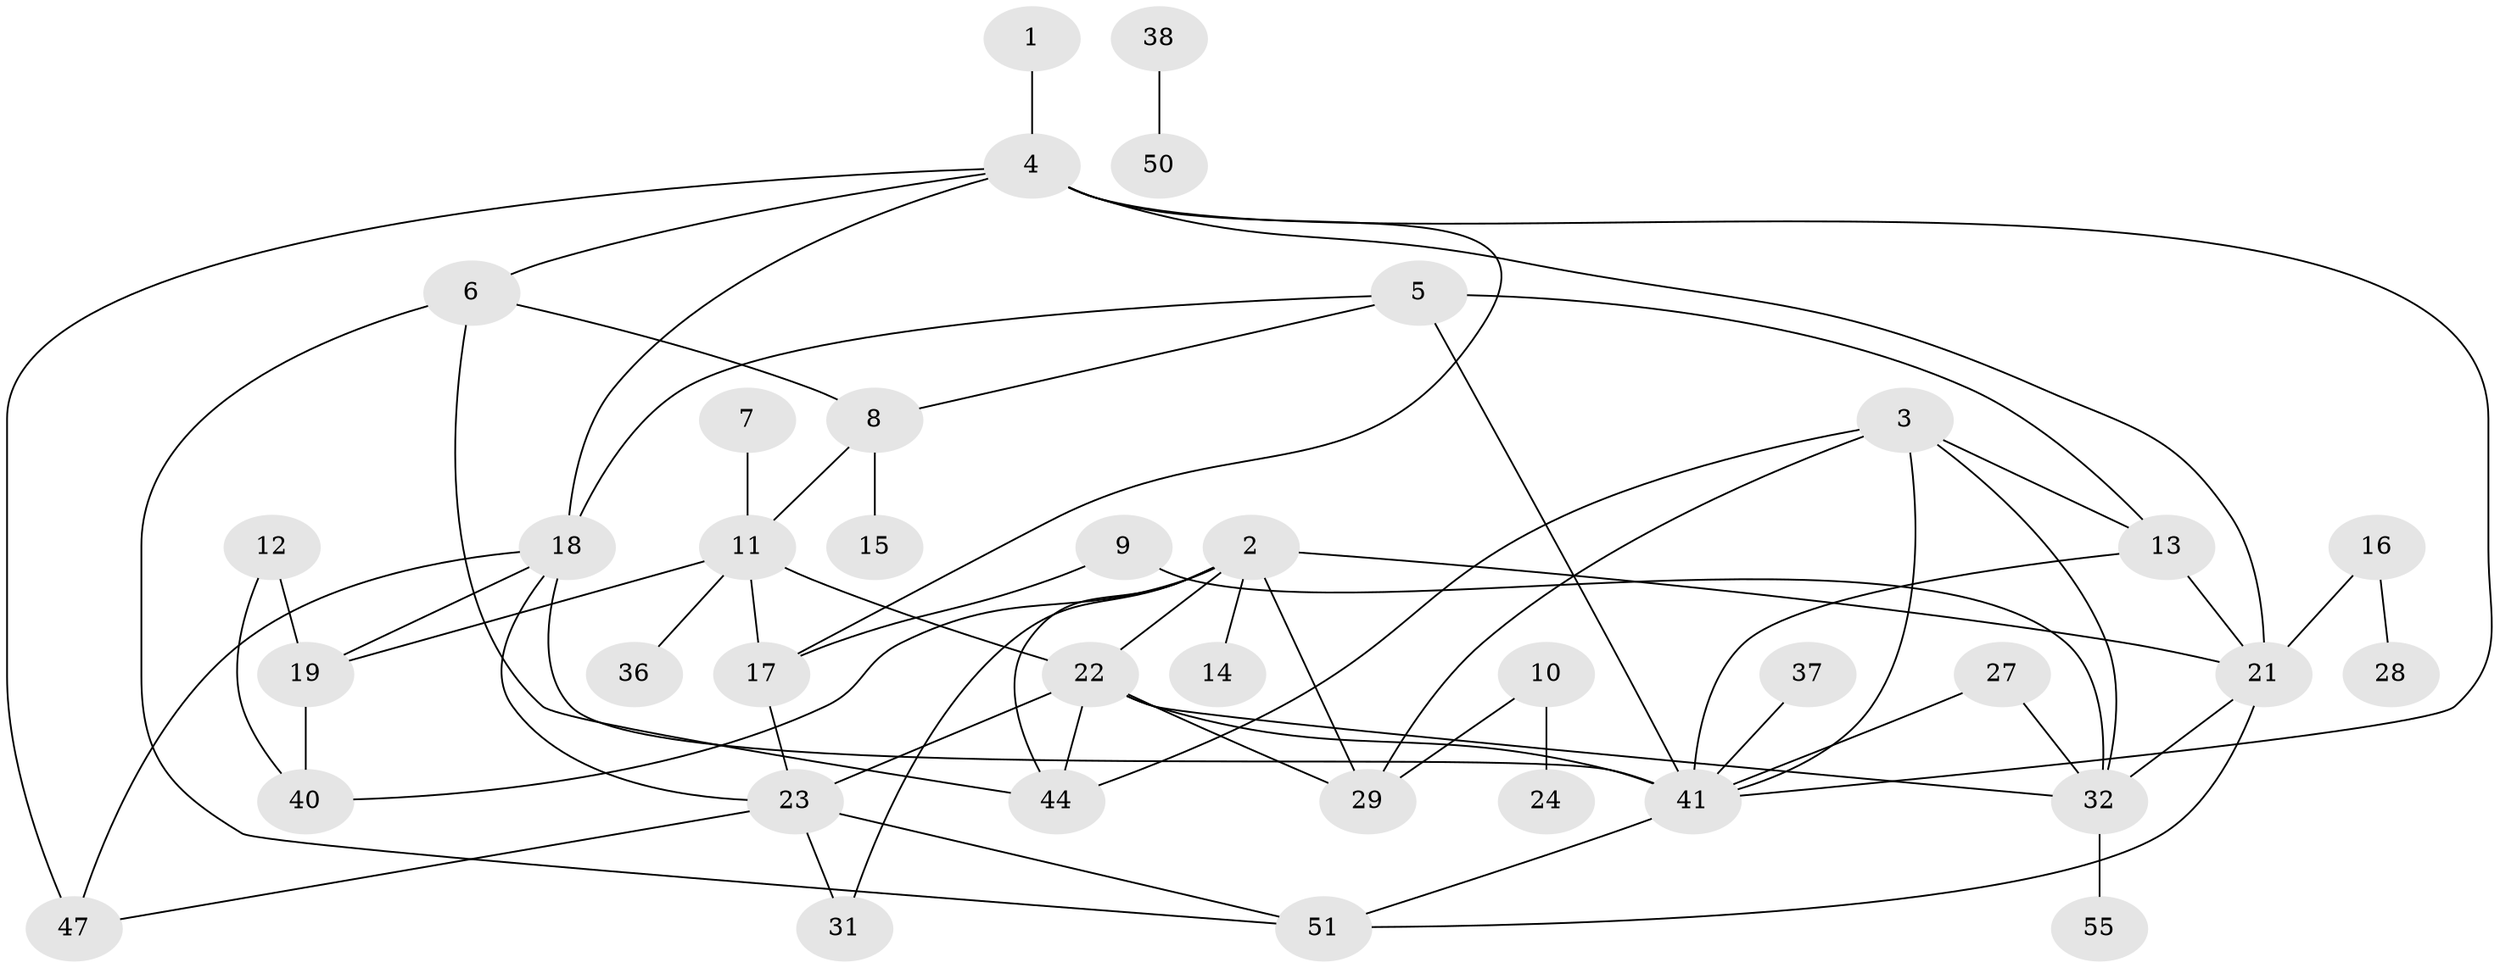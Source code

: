 // Generated by graph-tools (version 1.1) at 2025/23/03/03/25 07:23:29]
// undirected, 38 vertices, 65 edges
graph export_dot {
graph [start="1"]
  node [color=gray90,style=filled];
  1;
  2 [super="+52"];
  3 [super="+25"];
  4 [super="+49"];
  5 [super="+35"];
  6 [super="+53"];
  7;
  8 [super="+43"];
  9;
  10;
  11 [super="+54"];
  12 [super="+26"];
  13 [super="+48"];
  14 [super="+33"];
  15;
  16;
  17;
  18 [super="+20"];
  19 [super="+46"];
  21 [super="+30"];
  22;
  23 [super="+34"];
  24;
  27;
  28;
  29 [super="+39"];
  31;
  32 [super="+42"];
  36;
  37;
  38;
  40;
  41 [super="+45"];
  44;
  47;
  50;
  51;
  55;
  1 -- 4;
  2 -- 22;
  2 -- 29;
  2 -- 40;
  2 -- 21;
  2 -- 44;
  2 -- 14;
  2 -- 31;
  3 -- 41;
  3 -- 32;
  3 -- 44;
  3 -- 29;
  3 -- 13;
  4 -- 17;
  4 -- 21;
  4 -- 41;
  4 -- 6;
  4 -- 47;
  4 -- 18;
  5 -- 13;
  5 -- 41 [weight=2];
  5 -- 8;
  5 -- 18;
  6 -- 51;
  6 -- 8;
  6 -- 44;
  7 -- 11 [weight=2];
  8 -- 11;
  8 -- 15;
  9 -- 17;
  9 -- 32;
  10 -- 24;
  10 -- 29;
  11 -- 17;
  11 -- 19;
  11 -- 22;
  11 -- 36;
  12 -- 19;
  12 -- 40;
  13 -- 21;
  13 -- 41;
  16 -- 28;
  16 -- 21;
  17 -- 23;
  18 -- 41;
  18 -- 47;
  18 -- 19;
  18 -- 23;
  19 -- 40;
  21 -- 32;
  21 -- 51;
  22 -- 23;
  22 -- 32;
  22 -- 41;
  22 -- 44;
  22 -- 29;
  23 -- 31;
  23 -- 51;
  23 -- 47;
  27 -- 32;
  27 -- 41;
  32 -- 55;
  37 -- 41;
  38 -- 50;
  41 -- 51;
}

